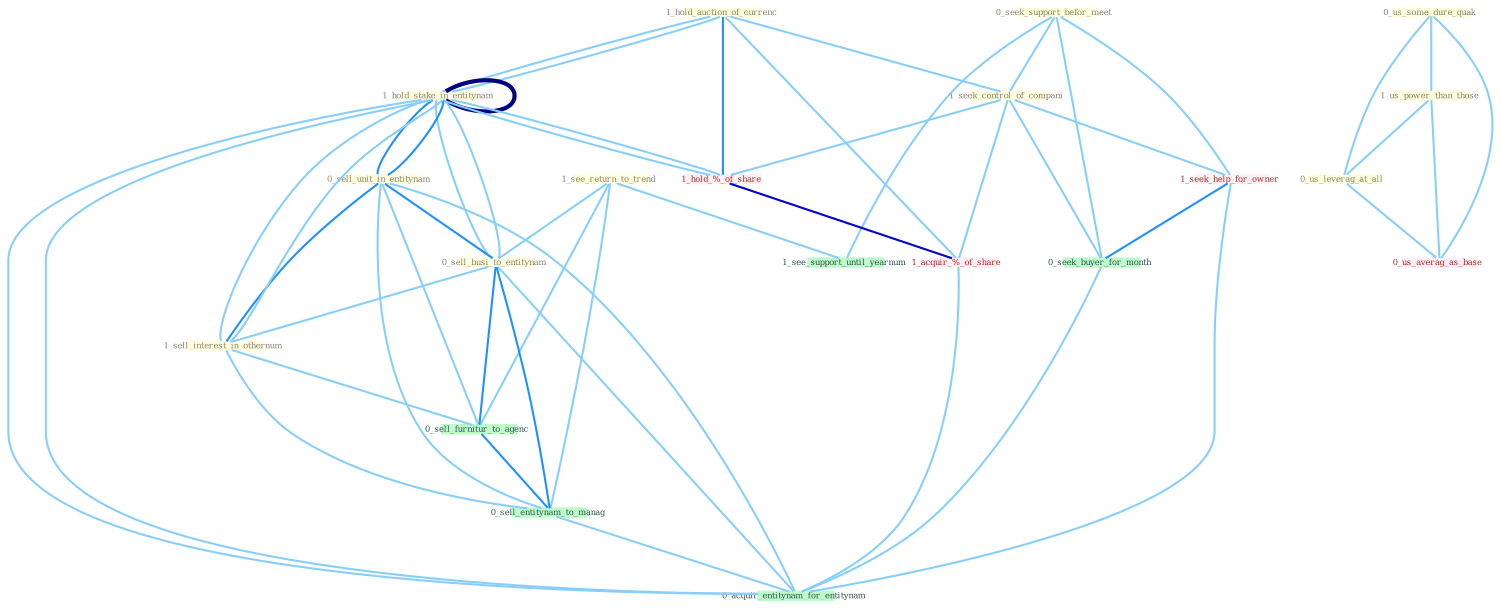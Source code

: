 Graph G{ 
    node
    [shape=polygon,style=filled,width=.5,height=.06,color="#BDFCC9",fixedsize=true,fontsize=4,
    fontcolor="#2f4f4f"];
    {node
    [color="#ffffe0", fontcolor="#8b7d6b"] "1_hold_auction_of_currenc " "0_seek_support_befor_meet " "1_hold_stake_in_entitynam " "0_us_some_dure_quak " "1_us_power_than_those " "1_see_return_to_trend " "0_sell_unit_in_entitynam " "1_seek_control_of_compani " "0_us_leverag_at_all " "0_sell_busi_to_entitynam " "1_sell_interest_in_othernum "}
{node [color="#fff0f5", fontcolor="#b22222"] "1_hold_%_of_share " "1_hold_stake_in_entitynam " "1_seek_help_for_owner " "1_acquir_%_of_share " "0_us_averag_as_base "}
edge [color="#B0E2FF"];

	"1_hold_auction_of_currenc " -- "1_hold_stake_in_entitynam " [w="1", color="#87cefa" ];
	"1_hold_auction_of_currenc " -- "1_seek_control_of_compani " [w="1", color="#87cefa" ];
	"1_hold_auction_of_currenc " -- "1_hold_%_of_share " [w="2", color="#1e90ff" , len=0.8];
	"1_hold_auction_of_currenc " -- "1_hold_stake_in_entitynam " [w="1", color="#87cefa" ];
	"1_hold_auction_of_currenc " -- "1_acquir_%_of_share " [w="1", color="#87cefa" ];
	"0_seek_support_befor_meet " -- "1_seek_control_of_compani " [w="1", color="#87cefa" ];
	"0_seek_support_befor_meet " -- "1_seek_help_for_owner " [w="1", color="#87cefa" ];
	"0_seek_support_befor_meet " -- "0_seek_buyer_for_month " [w="1", color="#87cefa" ];
	"0_seek_support_befor_meet " -- "1_see_support_until_yearnum " [w="1", color="#87cefa" ];
	"1_hold_stake_in_entitynam " -- "0_sell_unit_in_entitynam " [w="2", color="#1e90ff" , len=0.8];
	"1_hold_stake_in_entitynam " -- "0_sell_busi_to_entitynam " [w="1", color="#87cefa" ];
	"1_hold_stake_in_entitynam " -- "1_sell_interest_in_othernum " [w="1", color="#87cefa" ];
	"1_hold_stake_in_entitynam " -- "1_hold_%_of_share " [w="1", color="#87cefa" ];
	"1_hold_stake_in_entitynam " -- "1_hold_stake_in_entitynam " [w="4", style=bold, color="#000080", len=0.4];
	"1_hold_stake_in_entitynam " -- "0_acquir_entitynam_for_entitynam " [w="1", color="#87cefa" ];
	"0_us_some_dure_quak " -- "1_us_power_than_those " [w="1", color="#87cefa" ];
	"0_us_some_dure_quak " -- "0_us_leverag_at_all " [w="1", color="#87cefa" ];
	"0_us_some_dure_quak " -- "0_us_averag_as_base " [w="1", color="#87cefa" ];
	"1_us_power_than_those " -- "0_us_leverag_at_all " [w="1", color="#87cefa" ];
	"1_us_power_than_those " -- "0_us_averag_as_base " [w="1", color="#87cefa" ];
	"1_see_return_to_trend " -- "0_sell_busi_to_entitynam " [w="1", color="#87cefa" ];
	"1_see_return_to_trend " -- "1_see_support_until_yearnum " [w="1", color="#87cefa" ];
	"1_see_return_to_trend " -- "0_sell_furnitur_to_agenc " [w="1", color="#87cefa" ];
	"1_see_return_to_trend " -- "0_sell_entitynam_to_manag " [w="1", color="#87cefa" ];
	"0_sell_unit_in_entitynam " -- "0_sell_busi_to_entitynam " [w="2", color="#1e90ff" , len=0.8];
	"0_sell_unit_in_entitynam " -- "1_sell_interest_in_othernum " [w="2", color="#1e90ff" , len=0.8];
	"0_sell_unit_in_entitynam " -- "1_hold_stake_in_entitynam " [w="2", color="#1e90ff" , len=0.8];
	"0_sell_unit_in_entitynam " -- "0_sell_furnitur_to_agenc " [w="1", color="#87cefa" ];
	"0_sell_unit_in_entitynam " -- "0_sell_entitynam_to_manag " [w="1", color="#87cefa" ];
	"0_sell_unit_in_entitynam " -- "0_acquir_entitynam_for_entitynam " [w="1", color="#87cefa" ];
	"1_seek_control_of_compani " -- "1_hold_%_of_share " [w="1", color="#87cefa" ];
	"1_seek_control_of_compani " -- "1_seek_help_for_owner " [w="1", color="#87cefa" ];
	"1_seek_control_of_compani " -- "0_seek_buyer_for_month " [w="1", color="#87cefa" ];
	"1_seek_control_of_compani " -- "1_acquir_%_of_share " [w="1", color="#87cefa" ];
	"0_us_leverag_at_all " -- "0_us_averag_as_base " [w="1", color="#87cefa" ];
	"0_sell_busi_to_entitynam " -- "1_sell_interest_in_othernum " [w="1", color="#87cefa" ];
	"0_sell_busi_to_entitynam " -- "1_hold_stake_in_entitynam " [w="1", color="#87cefa" ];
	"0_sell_busi_to_entitynam " -- "0_sell_furnitur_to_agenc " [w="2", color="#1e90ff" , len=0.8];
	"0_sell_busi_to_entitynam " -- "0_sell_entitynam_to_manag " [w="2", color="#1e90ff" , len=0.8];
	"0_sell_busi_to_entitynam " -- "0_acquir_entitynam_for_entitynam " [w="1", color="#87cefa" ];
	"1_sell_interest_in_othernum " -- "1_hold_stake_in_entitynam " [w="1", color="#87cefa" ];
	"1_sell_interest_in_othernum " -- "0_sell_furnitur_to_agenc " [w="1", color="#87cefa" ];
	"1_sell_interest_in_othernum " -- "0_sell_entitynam_to_manag " [w="1", color="#87cefa" ];
	"1_hold_%_of_share " -- "1_hold_stake_in_entitynam " [w="1", color="#87cefa" ];
	"1_hold_%_of_share " -- "1_acquir_%_of_share " [w="3", color="#0000cd" , len=0.6];
	"1_hold_stake_in_entitynam " -- "0_acquir_entitynam_for_entitynam " [w="1", color="#87cefa" ];
	"1_seek_help_for_owner " -- "0_seek_buyer_for_month " [w="2", color="#1e90ff" , len=0.8];
	"1_seek_help_for_owner " -- "0_acquir_entitynam_for_entitynam " [w="1", color="#87cefa" ];
	"0_seek_buyer_for_month " -- "0_acquir_entitynam_for_entitynam " [w="1", color="#87cefa" ];
	"1_acquir_%_of_share " -- "0_acquir_entitynam_for_entitynam " [w="1", color="#87cefa" ];
	"0_sell_furnitur_to_agenc " -- "0_sell_entitynam_to_manag " [w="2", color="#1e90ff" , len=0.8];
	"0_sell_entitynam_to_manag " -- "0_acquir_entitynam_for_entitynam " [w="1", color="#87cefa" ];
}